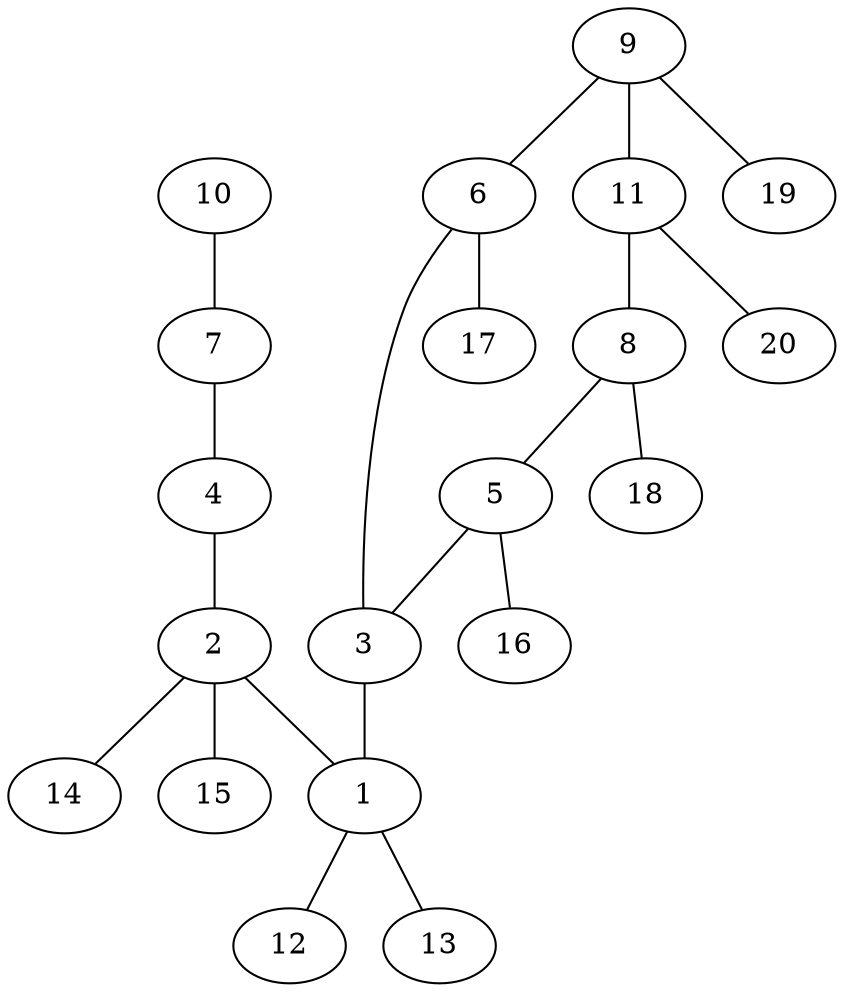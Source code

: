 graph molecule_2054 {
	1	 [chem=C];
	12	 [chem=H];
	1 -- 12	 [valence=1];
	13	 [chem=H];
	1 -- 13	 [valence=1];
	2	 [chem=C];
	2 -- 1	 [valence=1];
	14	 [chem=H];
	2 -- 14	 [valence=1];
	15	 [chem=H];
	2 -- 15	 [valence=1];
	3	 [chem=C];
	3 -- 1	 [valence=1];
	4	 [chem=N];
	4 -- 2	 [valence=1];
	5	 [chem=C];
	5 -- 3	 [valence=2];
	16	 [chem=H];
	5 -- 16	 [valence=1];
	6	 [chem=C];
	6 -- 3	 [valence=1];
	17	 [chem=H];
	6 -- 17	 [valence=1];
	7	 [chem=N];
	7 -- 4	 [valence=2];
	8	 [chem=C];
	8 -- 5	 [valence=1];
	18	 [chem=H];
	8 -- 18	 [valence=1];
	9	 [chem=C];
	9 -- 6	 [valence=2];
	11	 [chem=C];
	9 -- 11	 [valence=1];
	19	 [chem=H];
	9 -- 19	 [valence=1];
	10	 [chem=N];
	10 -- 7	 [valence=2];
	11 -- 8	 [valence=2];
	20	 [chem=H];
	11 -- 20	 [valence=1];
}
